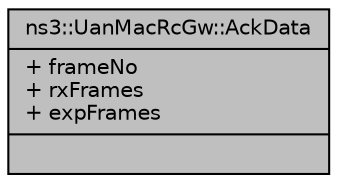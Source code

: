 digraph "ns3::UanMacRcGw::AckData"
{
  edge [fontname="Helvetica",fontsize="10",labelfontname="Helvetica",labelfontsize="10"];
  node [fontname="Helvetica",fontsize="10",shape=record];
  Node1 [label="{ns3::UanMacRcGw::AckData\n|+ frameNo\l+ rxFrames\l+ expFrames\l|}",height=0.2,width=0.4,color="black", fillcolor="grey75", style="filled", fontcolor="black"];
}
